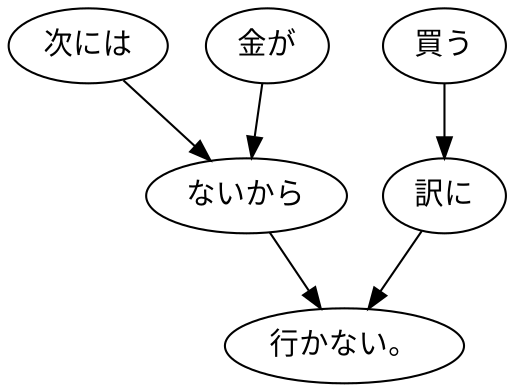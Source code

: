 digraph graph3948 {
	node0 [label="次には"];
	node1 [label="金が"];
	node2 [label="ないから"];
	node3 [label="買う"];
	node4 [label="訳に"];
	node5 [label="行かない。"];
	node0 -> node2;
	node1 -> node2;
	node2 -> node5;
	node3 -> node4;
	node4 -> node5;
}
